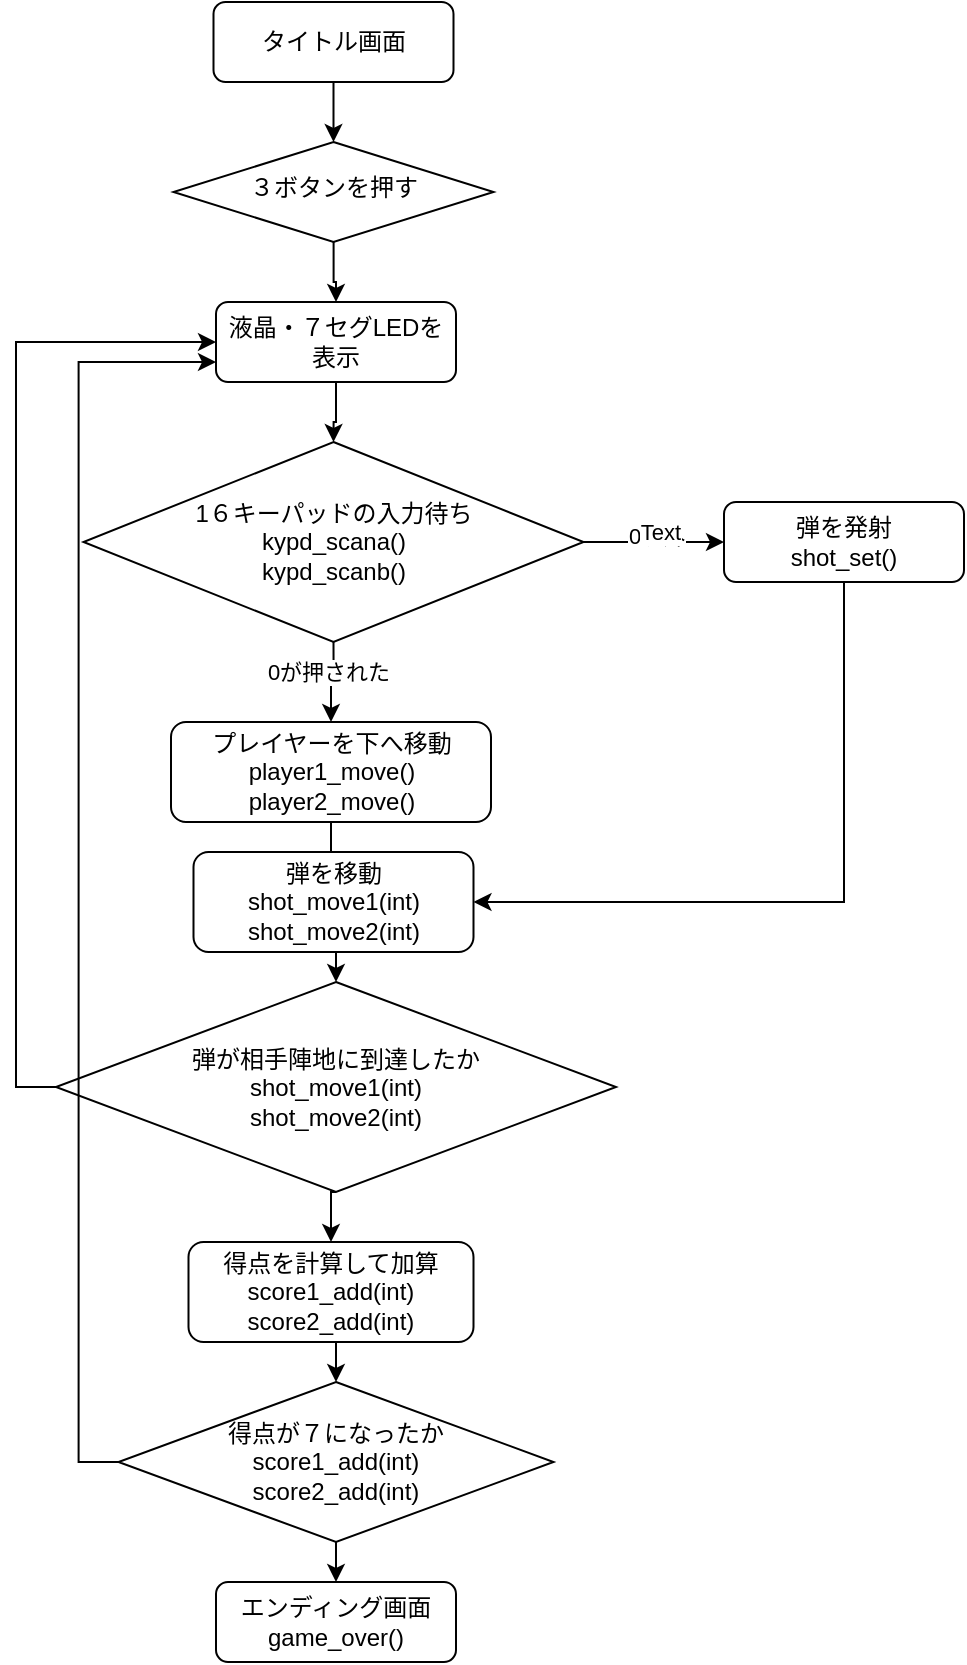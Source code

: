 <mxfile version="25.0.1">
  <diagram id="C5RBs43oDa-KdzZeNtuy" name="Page-1">
    <mxGraphModel dx="1059" dy="611" grid="1" gridSize="10" guides="1" tooltips="1" connect="1" arrows="1" fold="1" page="1" pageScale="1" pageWidth="827" pageHeight="1169" math="0" shadow="0">
      <root>
        <mxCell id="WIyWlLk6GJQsqaUBKTNV-0" />
        <mxCell id="WIyWlLk6GJQsqaUBKTNV-1" parent="WIyWlLk6GJQsqaUBKTNV-0" />
        <mxCell id="ANFbqaorEE16aVfxFsnP-38" style="edgeStyle=orthogonalEdgeStyle;rounded=0;orthogonalLoop=1;jettySize=auto;html=1;exitX=0.5;exitY=1;exitDx=0;exitDy=0;entryX=0.5;entryY=0;entryDx=0;entryDy=0;" edge="1" parent="WIyWlLk6GJQsqaUBKTNV-1" source="WIyWlLk6GJQsqaUBKTNV-3" target="WIyWlLk6GJQsqaUBKTNV-6">
          <mxGeometry relative="1" as="geometry" />
        </mxCell>
        <mxCell id="WIyWlLk6GJQsqaUBKTNV-3" value="タイトル画面" style="rounded=1;whiteSpace=wrap;html=1;fontSize=12;glass=0;strokeWidth=1;shadow=0;" parent="WIyWlLk6GJQsqaUBKTNV-1" vertex="1">
          <mxGeometry x="158.75" y="80" width="120" height="40" as="geometry" />
        </mxCell>
        <mxCell id="ANFbqaorEE16aVfxFsnP-6" style="edgeStyle=orthogonalEdgeStyle;rounded=0;orthogonalLoop=1;jettySize=auto;html=1;entryX=0.5;entryY=0;entryDx=0;entryDy=0;" edge="1" parent="WIyWlLk6GJQsqaUBKTNV-1" source="WIyWlLk6GJQsqaUBKTNV-6" target="ANFbqaorEE16aVfxFsnP-5">
          <mxGeometry relative="1" as="geometry" />
        </mxCell>
        <mxCell id="WIyWlLk6GJQsqaUBKTNV-6" value="３ボタンを押す" style="rhombus;whiteSpace=wrap;html=1;shadow=0;fontFamily=Helvetica;fontSize=12;align=center;strokeWidth=1;spacing=6;spacingTop=-4;" parent="WIyWlLk6GJQsqaUBKTNV-1" vertex="1">
          <mxGeometry x="138.75" y="150" width="160" height="50" as="geometry" />
        </mxCell>
        <mxCell id="ANFbqaorEE16aVfxFsnP-9" style="edgeStyle=orthogonalEdgeStyle;rounded=0;orthogonalLoop=1;jettySize=auto;html=1;entryX=0.5;entryY=0;entryDx=0;entryDy=0;" edge="1" parent="WIyWlLk6GJQsqaUBKTNV-1" source="ANFbqaorEE16aVfxFsnP-5" target="ANFbqaorEE16aVfxFsnP-8">
          <mxGeometry relative="1" as="geometry" />
        </mxCell>
        <mxCell id="ANFbqaorEE16aVfxFsnP-5" value="液晶・７セグLEDを表示" style="rounded=1;whiteSpace=wrap;html=1;" vertex="1" parent="WIyWlLk6GJQsqaUBKTNV-1">
          <mxGeometry x="160" y="230" width="120" height="40" as="geometry" />
        </mxCell>
        <mxCell id="ANFbqaorEE16aVfxFsnP-26" style="edgeStyle=orthogonalEdgeStyle;rounded=0;orthogonalLoop=1;jettySize=auto;html=1;exitX=0.5;exitY=1;exitDx=0;exitDy=0;entryX=0.5;entryY=0;entryDx=0;entryDy=0;" edge="1" parent="WIyWlLk6GJQsqaUBKTNV-1" source="ANFbqaorEE16aVfxFsnP-8" target="ANFbqaorEE16aVfxFsnP-12">
          <mxGeometry relative="1" as="geometry" />
        </mxCell>
        <mxCell id="ANFbqaorEE16aVfxFsnP-41" value="0が押された" style="edgeLabel;html=1;align=center;verticalAlign=middle;resizable=0;points=[];" vertex="1" connectable="0" parent="ANFbqaorEE16aVfxFsnP-26">
          <mxGeometry x="-0.271" y="-3" relative="1" as="geometry">
            <mxPoint as="offset" />
          </mxGeometry>
        </mxCell>
        <mxCell id="ANFbqaorEE16aVfxFsnP-36" style="edgeStyle=orthogonalEdgeStyle;rounded=0;orthogonalLoop=1;jettySize=auto;html=1;exitX=1;exitY=0.5;exitDx=0;exitDy=0;entryX=0;entryY=0.5;entryDx=0;entryDy=0;" edge="1" parent="WIyWlLk6GJQsqaUBKTNV-1" source="ANFbqaorEE16aVfxFsnP-8" target="ANFbqaorEE16aVfxFsnP-14">
          <mxGeometry relative="1" as="geometry" />
        </mxCell>
        <mxCell id="ANFbqaorEE16aVfxFsnP-40" value="0以外" style="edgeLabel;html=1;align=center;verticalAlign=middle;resizable=0;points=[];" vertex="1" connectable="0" parent="ANFbqaorEE16aVfxFsnP-36">
          <mxGeometry x="0.004" y="3" relative="1" as="geometry">
            <mxPoint as="offset" />
          </mxGeometry>
        </mxCell>
        <mxCell id="ANFbqaorEE16aVfxFsnP-42" value="Text" style="edgeLabel;html=1;align=center;verticalAlign=middle;resizable=0;points=[];" vertex="1" connectable="0" parent="ANFbqaorEE16aVfxFsnP-36">
          <mxGeometry x="0.064" y="5" relative="1" as="geometry">
            <mxPoint as="offset" />
          </mxGeometry>
        </mxCell>
        <mxCell id="ANFbqaorEE16aVfxFsnP-8" value="1６キーパッドの入力待ち&lt;div&gt;kypd_scana()&lt;/div&gt;&lt;div&gt;kypd_scanb()&lt;/div&gt;" style="rhombus;whiteSpace=wrap;html=1;" vertex="1" parent="WIyWlLk6GJQsqaUBKTNV-1">
          <mxGeometry x="93.75" y="300" width="250" height="100" as="geometry" />
        </mxCell>
        <mxCell id="ANFbqaorEE16aVfxFsnP-22" style="edgeStyle=orthogonalEdgeStyle;rounded=0;orthogonalLoop=1;jettySize=auto;html=1;entryX=0.5;entryY=0;entryDx=0;entryDy=0;" edge="1" parent="WIyWlLk6GJQsqaUBKTNV-1" source="ANFbqaorEE16aVfxFsnP-12" target="ANFbqaorEE16aVfxFsnP-13">
          <mxGeometry relative="1" as="geometry" />
        </mxCell>
        <mxCell id="ANFbqaorEE16aVfxFsnP-12" value="プレイヤーを下へ移動&lt;div&gt;player1_move()&lt;/div&gt;&lt;div&gt;player2_move()&lt;/div&gt;" style="rounded=1;whiteSpace=wrap;html=1;" vertex="1" parent="WIyWlLk6GJQsqaUBKTNV-1">
          <mxGeometry x="137.5" y="440" width="160" height="50" as="geometry" />
        </mxCell>
        <mxCell id="ANFbqaorEE16aVfxFsnP-39" style="edgeStyle=orthogonalEdgeStyle;rounded=0;orthogonalLoop=1;jettySize=auto;html=1;exitX=0.5;exitY=1;exitDx=0;exitDy=0;entryX=0.5;entryY=0;entryDx=0;entryDy=0;" edge="1" parent="WIyWlLk6GJQsqaUBKTNV-1" source="ANFbqaorEE16aVfxFsnP-13" target="ANFbqaorEE16aVfxFsnP-15">
          <mxGeometry relative="1" as="geometry" />
        </mxCell>
        <mxCell id="ANFbqaorEE16aVfxFsnP-13" value="弾を移動&lt;div&gt;shot_move1(int)&lt;/div&gt;&lt;div&gt;shot_move2(int)&lt;/div&gt;" style="rounded=1;whiteSpace=wrap;html=1;" vertex="1" parent="WIyWlLk6GJQsqaUBKTNV-1">
          <mxGeometry x="148.75" y="505" width="140" height="50" as="geometry" />
        </mxCell>
        <mxCell id="ANFbqaorEE16aVfxFsnP-37" style="edgeStyle=orthogonalEdgeStyle;rounded=0;orthogonalLoop=1;jettySize=auto;html=1;exitX=0.5;exitY=1;exitDx=0;exitDy=0;entryX=1;entryY=0.5;entryDx=0;entryDy=0;" edge="1" parent="WIyWlLk6GJQsqaUBKTNV-1" source="ANFbqaorEE16aVfxFsnP-14" target="ANFbqaorEE16aVfxFsnP-13">
          <mxGeometry relative="1" as="geometry" />
        </mxCell>
        <mxCell id="ANFbqaorEE16aVfxFsnP-14" value="弾を発射&lt;div&gt;shot_set()&lt;/div&gt;" style="rounded=1;whiteSpace=wrap;html=1;" vertex="1" parent="WIyWlLk6GJQsqaUBKTNV-1">
          <mxGeometry x="414" y="330" width="120" height="40" as="geometry" />
        </mxCell>
        <mxCell id="ANFbqaorEE16aVfxFsnP-32" style="edgeStyle=orthogonalEdgeStyle;rounded=0;orthogonalLoop=1;jettySize=auto;html=1;exitX=0.5;exitY=1;exitDx=0;exitDy=0;entryX=0.5;entryY=0;entryDx=0;entryDy=0;" edge="1" parent="WIyWlLk6GJQsqaUBKTNV-1" source="ANFbqaorEE16aVfxFsnP-15" target="ANFbqaorEE16aVfxFsnP-17">
          <mxGeometry relative="1" as="geometry" />
        </mxCell>
        <mxCell id="ANFbqaorEE16aVfxFsnP-33" style="edgeStyle=orthogonalEdgeStyle;rounded=0;orthogonalLoop=1;jettySize=auto;html=1;exitX=0;exitY=0.5;exitDx=0;exitDy=0;entryX=0;entryY=0.5;entryDx=0;entryDy=0;" edge="1" parent="WIyWlLk6GJQsqaUBKTNV-1" source="ANFbqaorEE16aVfxFsnP-15" target="ANFbqaorEE16aVfxFsnP-5">
          <mxGeometry relative="1" as="geometry" />
        </mxCell>
        <mxCell id="ANFbqaorEE16aVfxFsnP-15" value="弾が相手陣地に到達したか&lt;div&gt;shot_move1(int)&lt;/div&gt;&lt;div&gt;shot_move2(int)&lt;/div&gt;" style="rhombus;whiteSpace=wrap;html=1;" vertex="1" parent="WIyWlLk6GJQsqaUBKTNV-1">
          <mxGeometry x="80" y="570" width="280" height="105" as="geometry" />
        </mxCell>
        <mxCell id="ANFbqaorEE16aVfxFsnP-28" style="edgeStyle=orthogonalEdgeStyle;rounded=0;orthogonalLoop=1;jettySize=auto;html=1;exitX=0.5;exitY=1;exitDx=0;exitDy=0;entryX=0.5;entryY=0;entryDx=0;entryDy=0;" edge="1" parent="WIyWlLk6GJQsqaUBKTNV-1" source="ANFbqaorEE16aVfxFsnP-17" target="ANFbqaorEE16aVfxFsnP-18">
          <mxGeometry relative="1" as="geometry" />
        </mxCell>
        <mxCell id="ANFbqaorEE16aVfxFsnP-17" value="得点を計算して加算&lt;div&gt;score1_add(int)&lt;/div&gt;&lt;div&gt;score2_add(int)&lt;/div&gt;" style="rounded=1;whiteSpace=wrap;html=1;" vertex="1" parent="WIyWlLk6GJQsqaUBKTNV-1">
          <mxGeometry x="146.25" y="700" width="142.5" height="50" as="geometry" />
        </mxCell>
        <mxCell id="ANFbqaorEE16aVfxFsnP-29" style="edgeStyle=orthogonalEdgeStyle;rounded=0;orthogonalLoop=1;jettySize=auto;html=1;exitX=0.5;exitY=1;exitDx=0;exitDy=0;entryX=0.5;entryY=0;entryDx=0;entryDy=0;" edge="1" parent="WIyWlLk6GJQsqaUBKTNV-1" source="ANFbqaorEE16aVfxFsnP-18" target="ANFbqaorEE16aVfxFsnP-19">
          <mxGeometry relative="1" as="geometry" />
        </mxCell>
        <mxCell id="ANFbqaorEE16aVfxFsnP-35" style="edgeStyle=orthogonalEdgeStyle;rounded=0;orthogonalLoop=1;jettySize=auto;html=1;exitX=0;exitY=0.5;exitDx=0;exitDy=0;entryX=0;entryY=0.75;entryDx=0;entryDy=0;" edge="1" parent="WIyWlLk6GJQsqaUBKTNV-1" source="ANFbqaorEE16aVfxFsnP-18" target="ANFbqaorEE16aVfxFsnP-5">
          <mxGeometry relative="1" as="geometry" />
        </mxCell>
        <mxCell id="ANFbqaorEE16aVfxFsnP-18" value="得点が７になったか&lt;div&gt;&lt;div&gt;score1_add(int)&lt;/div&gt;&lt;div&gt;score2_add(int)&lt;/div&gt;&lt;/div&gt;" style="rhombus;whiteSpace=wrap;html=1;" vertex="1" parent="WIyWlLk6GJQsqaUBKTNV-1">
          <mxGeometry x="111.25" y="770" width="217.5" height="80" as="geometry" />
        </mxCell>
        <mxCell id="ANFbqaorEE16aVfxFsnP-19" value="エンディング画面&lt;div&gt;game_over()&lt;/div&gt;" style="rounded=1;whiteSpace=wrap;html=1;" vertex="1" parent="WIyWlLk6GJQsqaUBKTNV-1">
          <mxGeometry x="160" y="870" width="120" height="40" as="geometry" />
        </mxCell>
      </root>
    </mxGraphModel>
  </diagram>
</mxfile>
